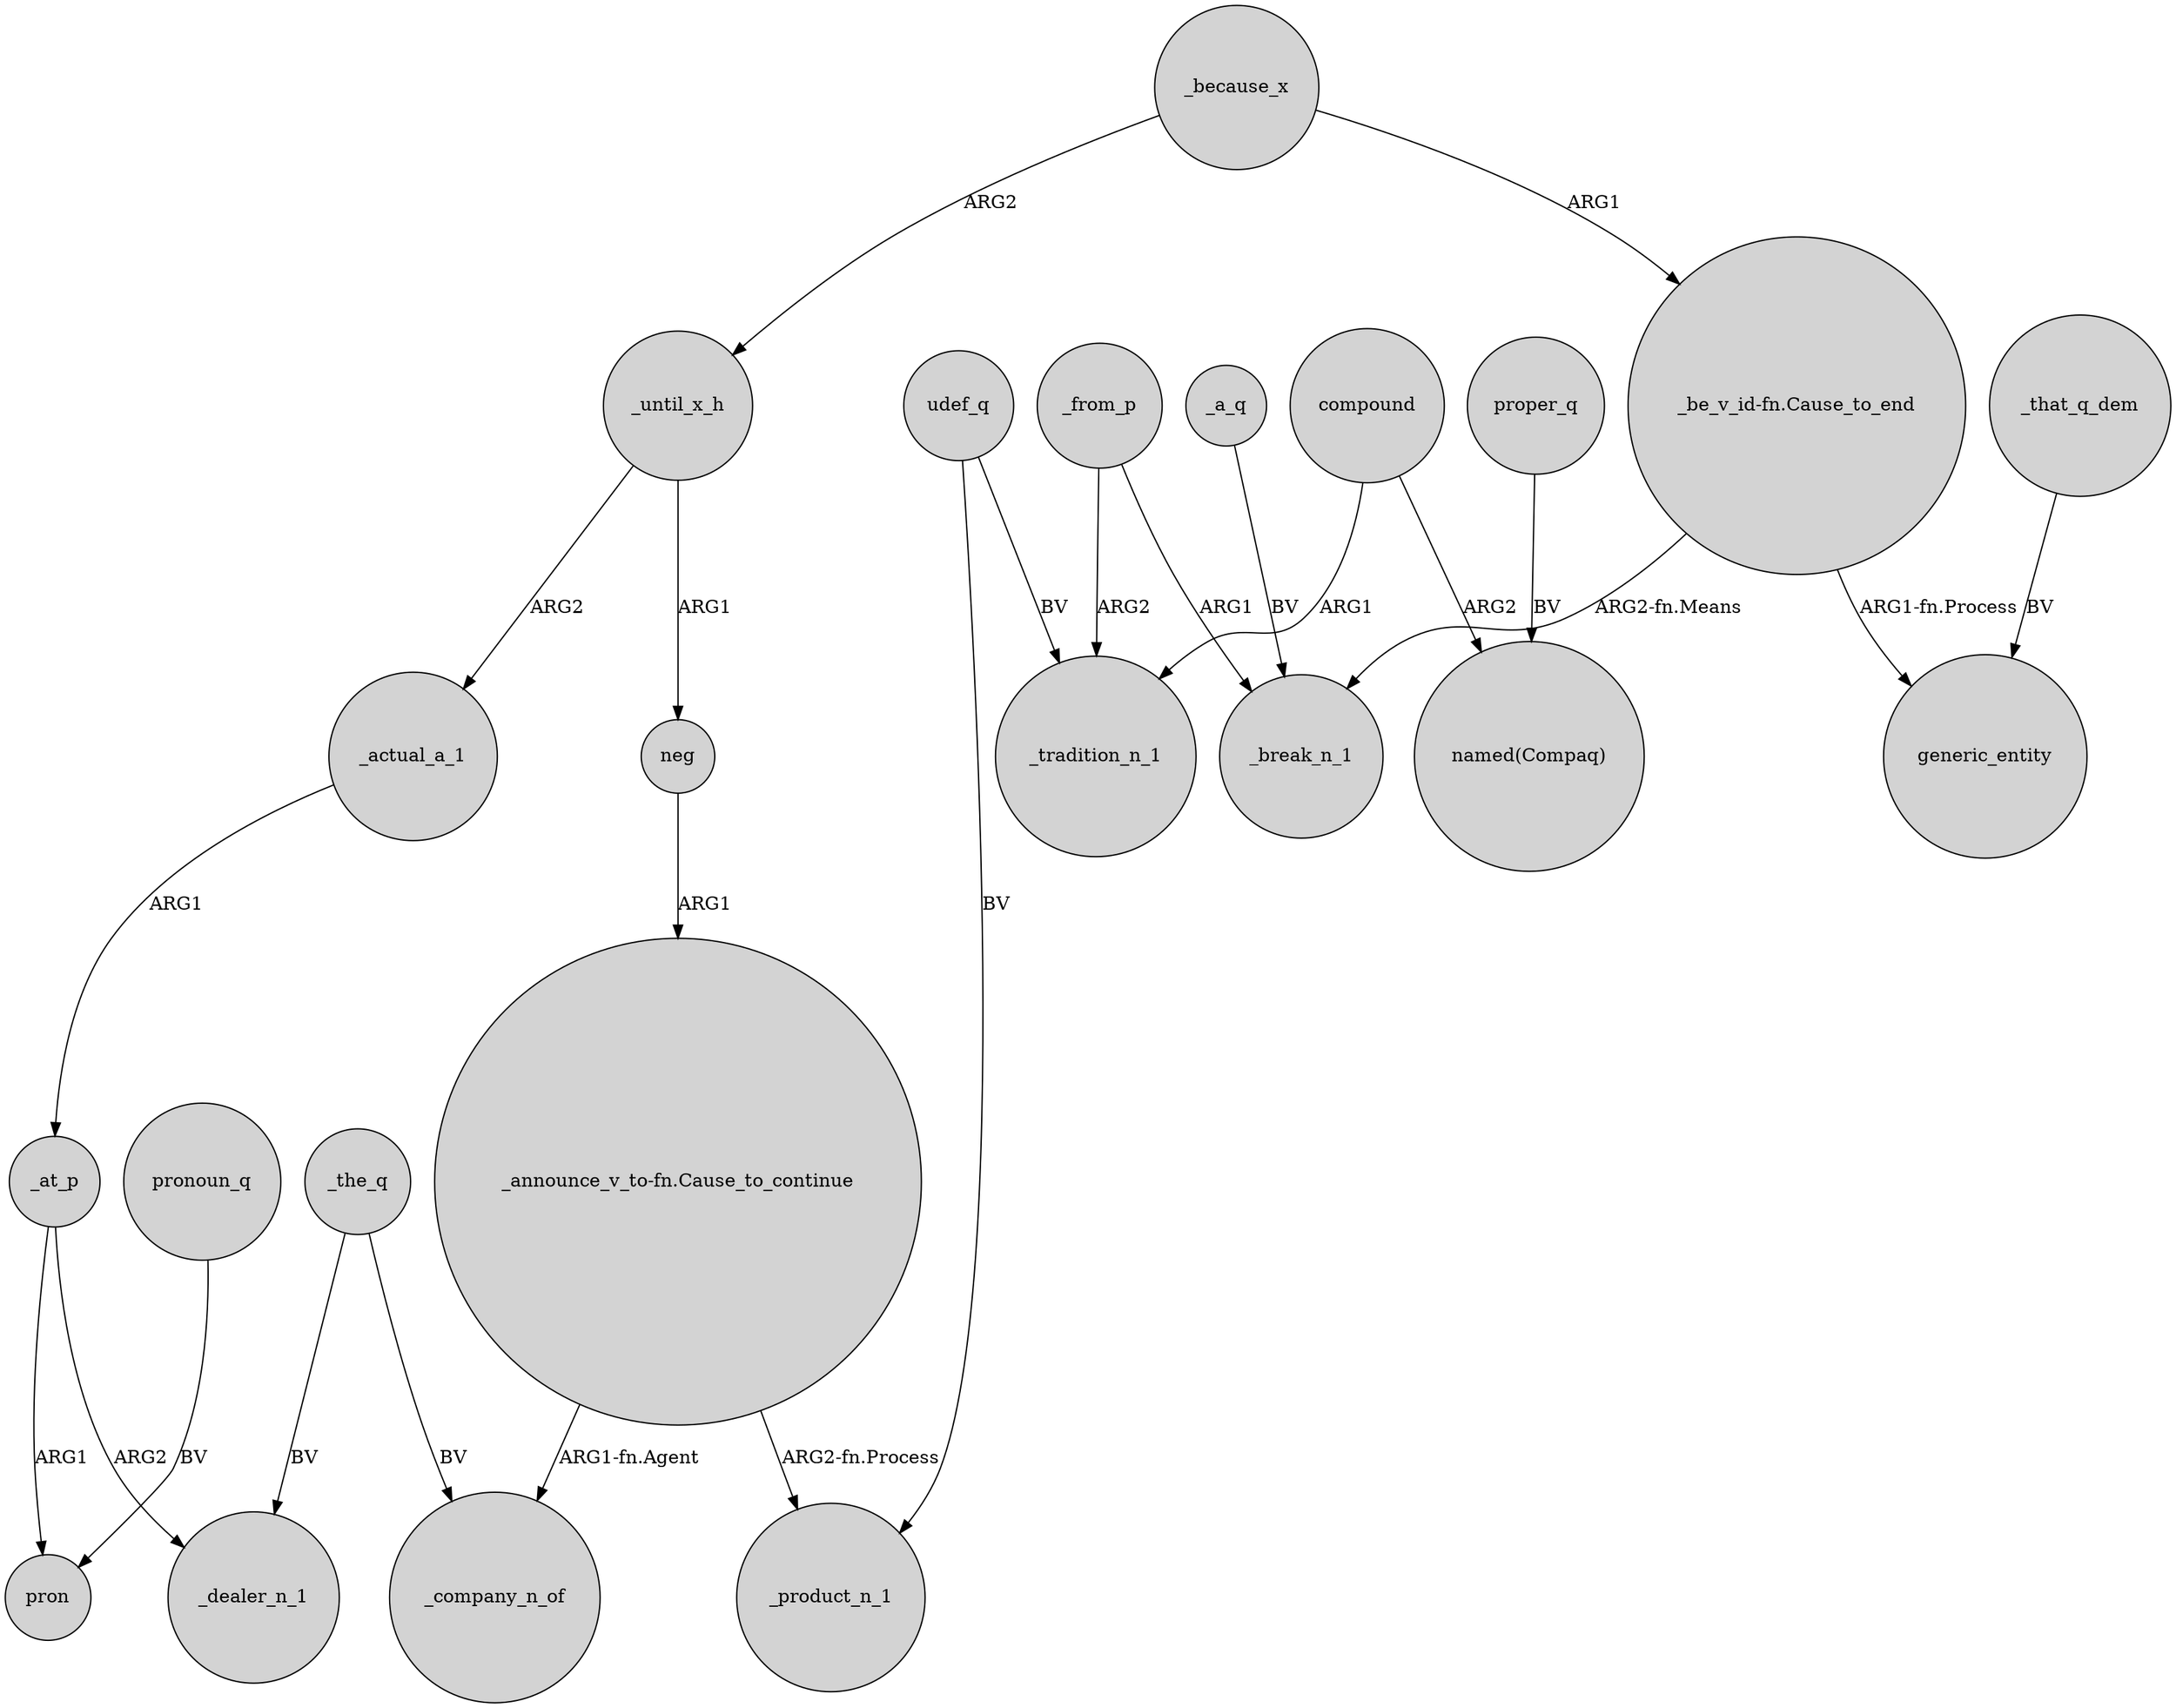 digraph {
	node [shape=circle style=filled]
	_from_p -> _tradition_n_1 [label=ARG2]
	_from_p -> _break_n_1 [label=ARG1]
	_until_x_h -> _actual_a_1 [label=ARG2]
	_at_p -> _dealer_n_1 [label=ARG2]
	"_be_v_id-fn.Cause_to_end" -> _break_n_1 [label="ARG2-fn.Means"]
	udef_q -> _product_n_1 [label=BV]
	"_announce_v_to-fn.Cause_to_continue" -> _product_n_1 [label="ARG2-fn.Process"]
	"_announce_v_to-fn.Cause_to_continue" -> _company_n_of [label="ARG1-fn.Agent"]
	_because_x -> "_be_v_id-fn.Cause_to_end" [label=ARG1]
	pronoun_q -> pron [label=BV]
	compound -> _tradition_n_1 [label=ARG1]
	"_be_v_id-fn.Cause_to_end" -> generic_entity [label="ARG1-fn.Process"]
	_because_x -> _until_x_h [label=ARG2]
	neg -> "_announce_v_to-fn.Cause_to_continue" [label=ARG1]
	compound -> "named(Compaq)" [label=ARG2]
	proper_q -> "named(Compaq)" [label=BV]
	_a_q -> _break_n_1 [label=BV]
	_at_p -> pron [label=ARG1]
	udef_q -> _tradition_n_1 [label=BV]
	_that_q_dem -> generic_entity [label=BV]
	_actual_a_1 -> _at_p [label=ARG1]
	_the_q -> _company_n_of [label=BV]
	_the_q -> _dealer_n_1 [label=BV]
	_until_x_h -> neg [label=ARG1]
}
